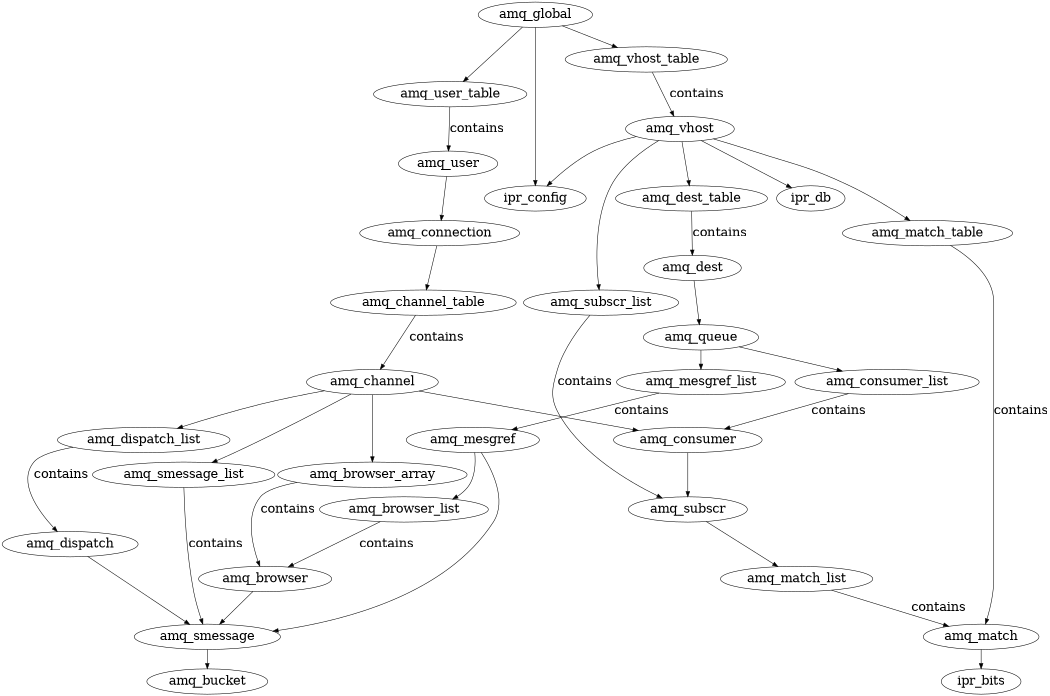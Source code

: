 //  Build using dot
digraph Classes {
    size = "7,10";
    node [fontsize=24];
    edge [fontsize=24];
    amq_browser             -> amq_smessage;
    amq_browser_array       -> amq_browser  [label = "contains"];
    amq_browser_list        -> amq_browser  [label = "contains"];
    amq_channel             -> amq_dispatch_list;
    amq_channel             -> amq_smessage_list;
    amq_channel             -> amq_consumer;
    amq_channel             -> amq_browser_array;
    amq_channel_table       -> amq_channel  [label = "contains"];
    amq_connection          -> amq_channel_table;
    amq_consumer            -> amq_subscr;
    amq_consumer_list       -> amq_consumer [label = "contains"];
    amq_dest                -> amq_queue;
    amq_dest_table          -> amq_dest     [label = "contains"];
    amq_dispatch            -> amq_smessage;
    amq_dispatch_list       -> amq_dispatch [label = "contains"];
    amq_global              -> amq_user_table;
    amq_global              -> amq_vhost_table;
    amq_global              -> ipr_config;
    amq_match               -> ipr_bits;
    amq_match_list          -> amq_match    [label = "contains"];
    amq_match_table         -> amq_match    [label = "contains"];
    amq_mesgref             -> amq_smessage;
    amq_mesgref             -> amq_browser_list;
    amq_mesgref_list        -> amq_mesgref  [label = "contains"];
    amq_queue               -> amq_consumer_list;
    amq_queue               -> amq_mesgref_list;
    amq_smessage            -> amq_bucket;
    amq_smessage_list       -> amq_smessage [label = "contains"];
    amq_subscr              -> amq_match_list;
    amq_subscr_list         -> amq_subscr   [label = "contains"];
    amq_user_table          -> amq_user     [label = "contains"];
    amq_user                -> amq_connection;
    amq_vhost               -> ipr_db;
    amq_vhost               -> ipr_config;
    amq_vhost               -> amq_dest_table;
    amq_vhost               -> amq_subscr_list;
    amq_vhost               -> amq_match_table;
    amq_vhost_table         -> amq_vhost    [label = "contains"];
}
